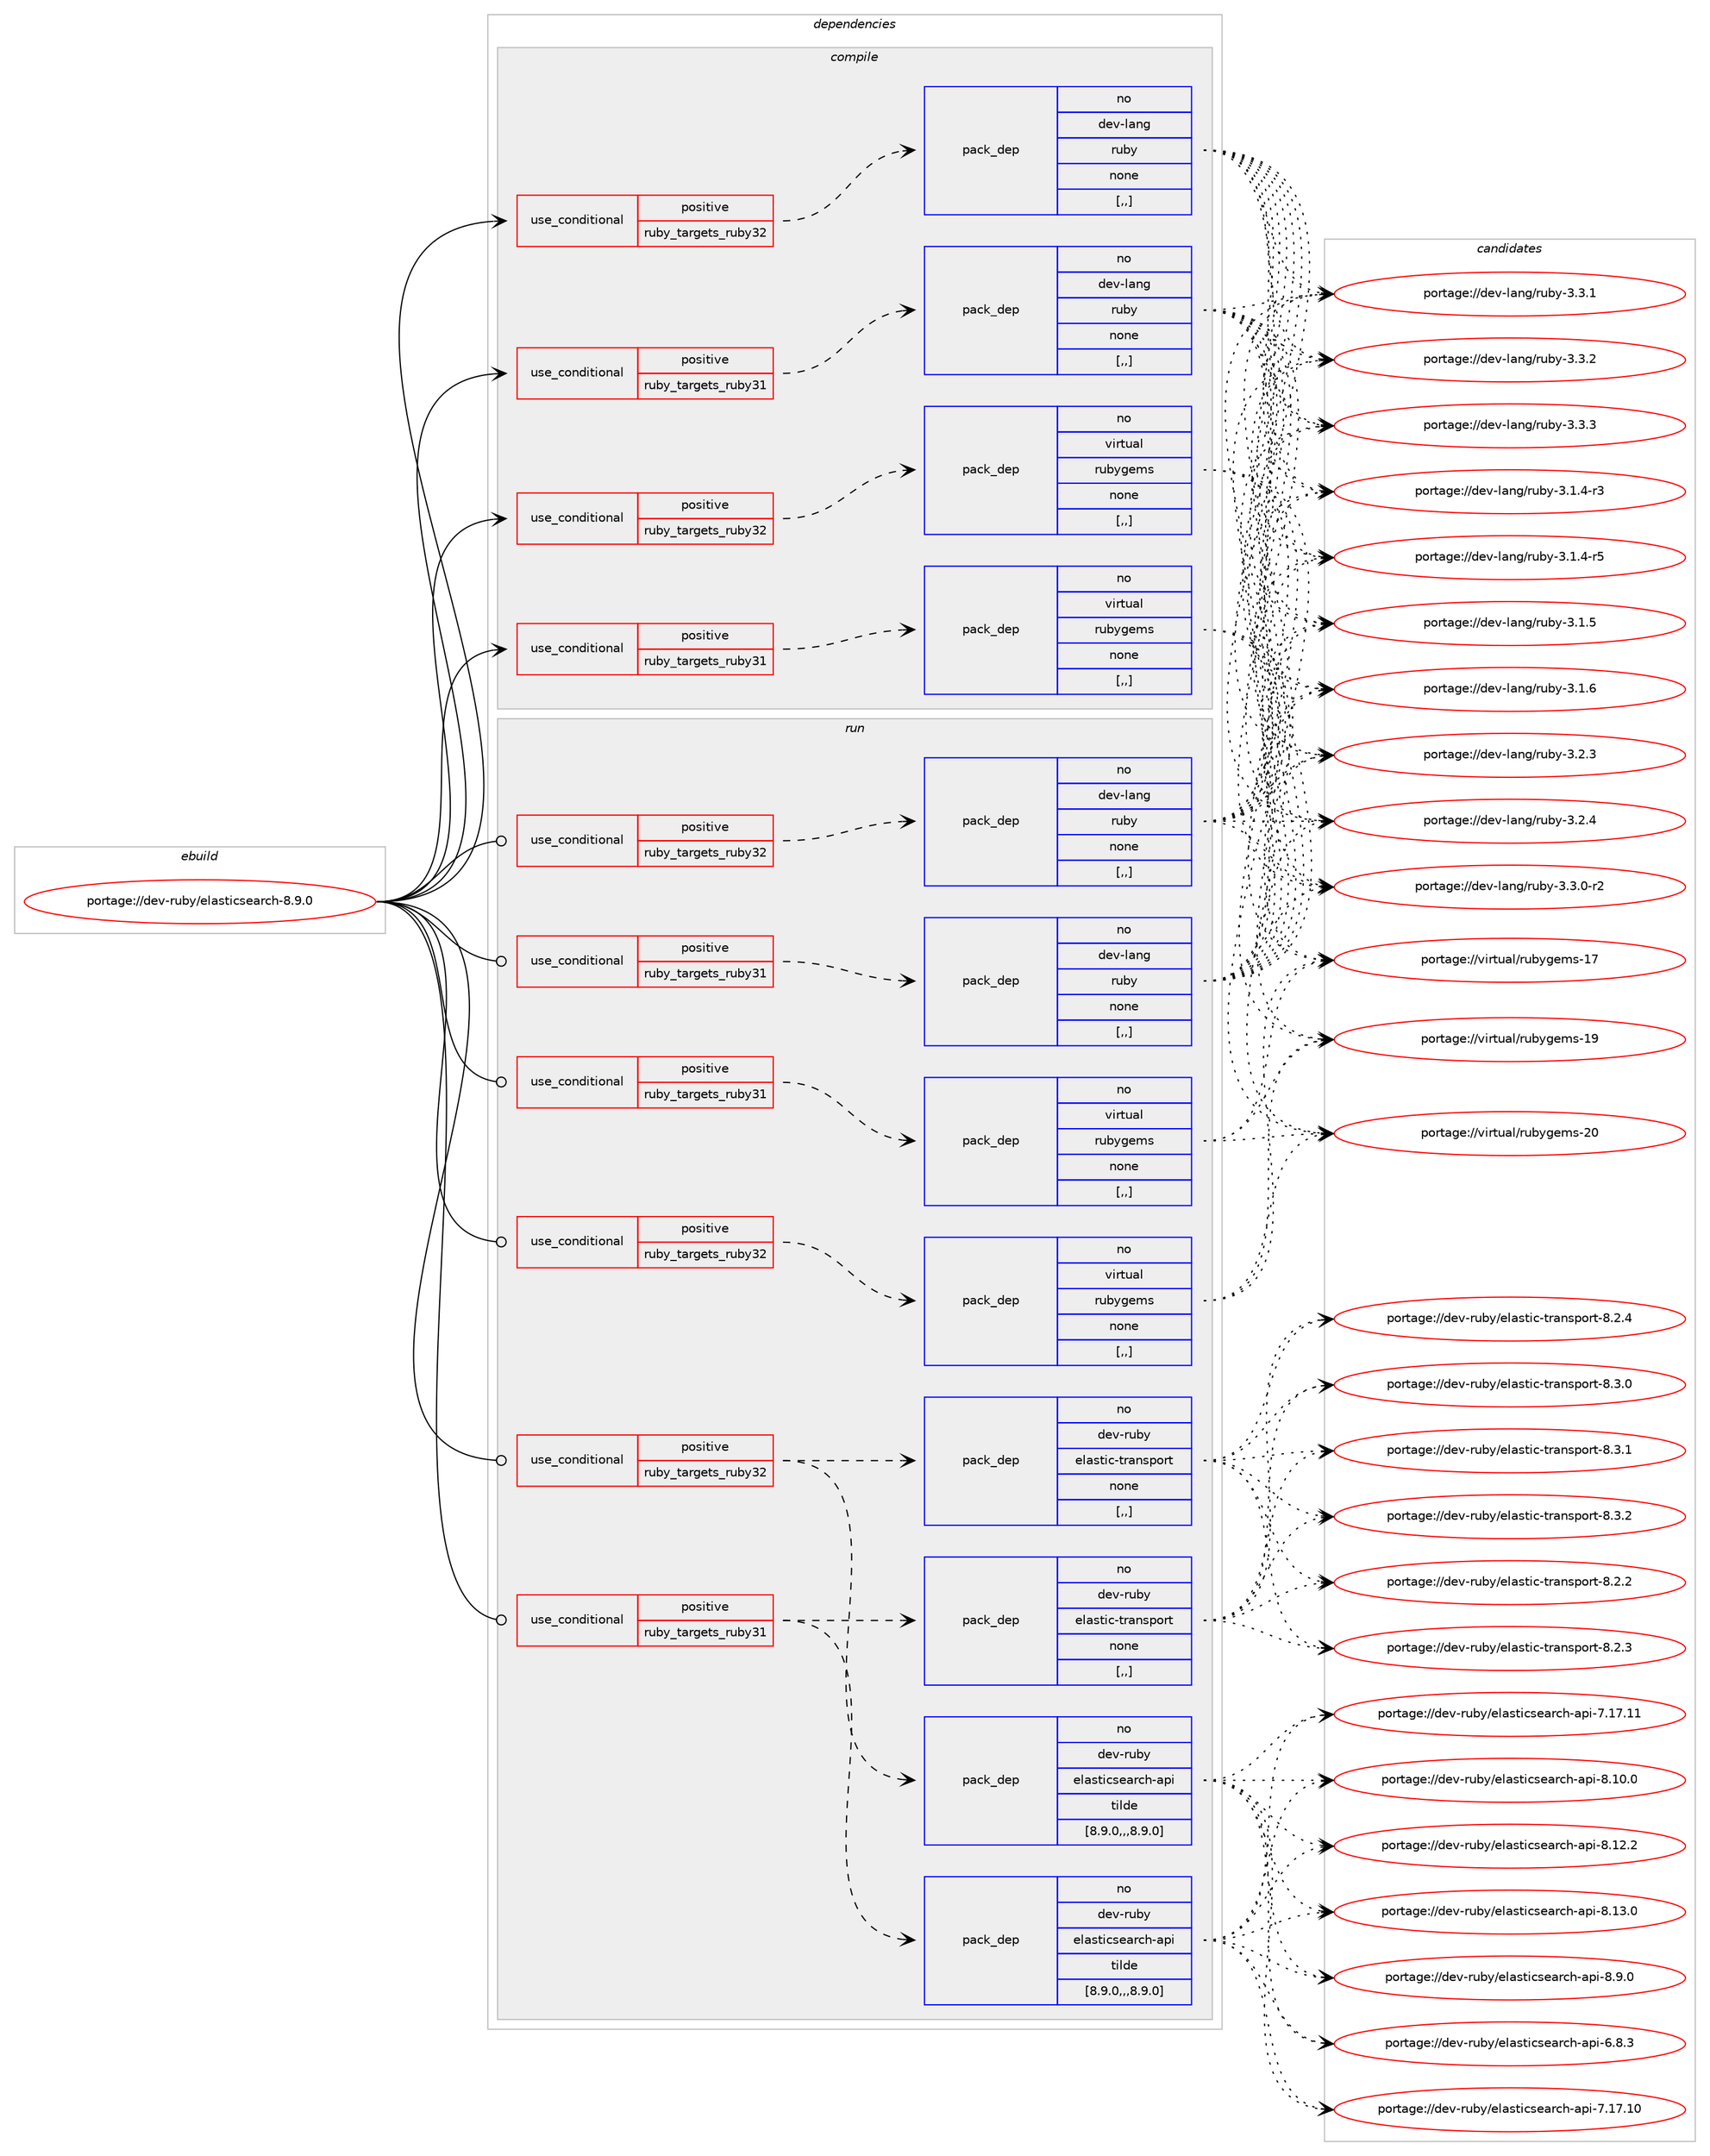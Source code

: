digraph prolog {

# *************
# Graph options
# *************

newrank=true;
concentrate=true;
compound=true;
graph [rankdir=LR,fontname=Helvetica,fontsize=10,ranksep=1.5];#, ranksep=2.5, nodesep=0.2];
edge  [arrowhead=vee];
node  [fontname=Helvetica,fontsize=10];

# **********
# The ebuild
# **********

subgraph cluster_leftcol {
color=gray;
rank=same;
label=<<i>ebuild</i>>;
id [label="portage://dev-ruby/elasticsearch-8.9.0", color=red, width=4, href="../dev-ruby/elasticsearch-8.9.0.svg"];
}

# ****************
# The dependencies
# ****************

subgraph cluster_midcol {
color=gray;
label=<<i>dependencies</i>>;
subgraph cluster_compile {
fillcolor="#eeeeee";
style=filled;
label=<<i>compile</i>>;
subgraph cond45880 {
dependency178552 [label=<<TABLE BORDER="0" CELLBORDER="1" CELLSPACING="0" CELLPADDING="4"><TR><TD ROWSPAN="3" CELLPADDING="10">use_conditional</TD></TR><TR><TD>positive</TD></TR><TR><TD>ruby_targets_ruby31</TD></TR></TABLE>>, shape=none, color=red];
subgraph pack131395 {
dependency178553 [label=<<TABLE BORDER="0" CELLBORDER="1" CELLSPACING="0" CELLPADDING="4" WIDTH="220"><TR><TD ROWSPAN="6" CELLPADDING="30">pack_dep</TD></TR><TR><TD WIDTH="110">no</TD></TR><TR><TD>dev-lang</TD></TR><TR><TD>ruby</TD></TR><TR><TD>none</TD></TR><TR><TD>[,,]</TD></TR></TABLE>>, shape=none, color=blue];
}
dependency178552:e -> dependency178553:w [weight=20,style="dashed",arrowhead="vee"];
}
id:e -> dependency178552:w [weight=20,style="solid",arrowhead="vee"];
subgraph cond45881 {
dependency178554 [label=<<TABLE BORDER="0" CELLBORDER="1" CELLSPACING="0" CELLPADDING="4"><TR><TD ROWSPAN="3" CELLPADDING="10">use_conditional</TD></TR><TR><TD>positive</TD></TR><TR><TD>ruby_targets_ruby31</TD></TR></TABLE>>, shape=none, color=red];
subgraph pack131396 {
dependency178555 [label=<<TABLE BORDER="0" CELLBORDER="1" CELLSPACING="0" CELLPADDING="4" WIDTH="220"><TR><TD ROWSPAN="6" CELLPADDING="30">pack_dep</TD></TR><TR><TD WIDTH="110">no</TD></TR><TR><TD>virtual</TD></TR><TR><TD>rubygems</TD></TR><TR><TD>none</TD></TR><TR><TD>[,,]</TD></TR></TABLE>>, shape=none, color=blue];
}
dependency178554:e -> dependency178555:w [weight=20,style="dashed",arrowhead="vee"];
}
id:e -> dependency178554:w [weight=20,style="solid",arrowhead="vee"];
subgraph cond45882 {
dependency178556 [label=<<TABLE BORDER="0" CELLBORDER="1" CELLSPACING="0" CELLPADDING="4"><TR><TD ROWSPAN="3" CELLPADDING="10">use_conditional</TD></TR><TR><TD>positive</TD></TR><TR><TD>ruby_targets_ruby32</TD></TR></TABLE>>, shape=none, color=red];
subgraph pack131397 {
dependency178557 [label=<<TABLE BORDER="0" CELLBORDER="1" CELLSPACING="0" CELLPADDING="4" WIDTH="220"><TR><TD ROWSPAN="6" CELLPADDING="30">pack_dep</TD></TR><TR><TD WIDTH="110">no</TD></TR><TR><TD>dev-lang</TD></TR><TR><TD>ruby</TD></TR><TR><TD>none</TD></TR><TR><TD>[,,]</TD></TR></TABLE>>, shape=none, color=blue];
}
dependency178556:e -> dependency178557:w [weight=20,style="dashed",arrowhead="vee"];
}
id:e -> dependency178556:w [weight=20,style="solid",arrowhead="vee"];
subgraph cond45883 {
dependency178558 [label=<<TABLE BORDER="0" CELLBORDER="1" CELLSPACING="0" CELLPADDING="4"><TR><TD ROWSPAN="3" CELLPADDING="10">use_conditional</TD></TR><TR><TD>positive</TD></TR><TR><TD>ruby_targets_ruby32</TD></TR></TABLE>>, shape=none, color=red];
subgraph pack131398 {
dependency178559 [label=<<TABLE BORDER="0" CELLBORDER="1" CELLSPACING="0" CELLPADDING="4" WIDTH="220"><TR><TD ROWSPAN="6" CELLPADDING="30">pack_dep</TD></TR><TR><TD WIDTH="110">no</TD></TR><TR><TD>virtual</TD></TR><TR><TD>rubygems</TD></TR><TR><TD>none</TD></TR><TR><TD>[,,]</TD></TR></TABLE>>, shape=none, color=blue];
}
dependency178558:e -> dependency178559:w [weight=20,style="dashed",arrowhead="vee"];
}
id:e -> dependency178558:w [weight=20,style="solid",arrowhead="vee"];
}
subgraph cluster_compileandrun {
fillcolor="#eeeeee";
style=filled;
label=<<i>compile and run</i>>;
}
subgraph cluster_run {
fillcolor="#eeeeee";
style=filled;
label=<<i>run</i>>;
subgraph cond45884 {
dependency178560 [label=<<TABLE BORDER="0" CELLBORDER="1" CELLSPACING="0" CELLPADDING="4"><TR><TD ROWSPAN="3" CELLPADDING="10">use_conditional</TD></TR><TR><TD>positive</TD></TR><TR><TD>ruby_targets_ruby31</TD></TR></TABLE>>, shape=none, color=red];
subgraph pack131399 {
dependency178561 [label=<<TABLE BORDER="0" CELLBORDER="1" CELLSPACING="0" CELLPADDING="4" WIDTH="220"><TR><TD ROWSPAN="6" CELLPADDING="30">pack_dep</TD></TR><TR><TD WIDTH="110">no</TD></TR><TR><TD>dev-lang</TD></TR><TR><TD>ruby</TD></TR><TR><TD>none</TD></TR><TR><TD>[,,]</TD></TR></TABLE>>, shape=none, color=blue];
}
dependency178560:e -> dependency178561:w [weight=20,style="dashed",arrowhead="vee"];
}
id:e -> dependency178560:w [weight=20,style="solid",arrowhead="odot"];
subgraph cond45885 {
dependency178562 [label=<<TABLE BORDER="0" CELLBORDER="1" CELLSPACING="0" CELLPADDING="4"><TR><TD ROWSPAN="3" CELLPADDING="10">use_conditional</TD></TR><TR><TD>positive</TD></TR><TR><TD>ruby_targets_ruby31</TD></TR></TABLE>>, shape=none, color=red];
subgraph pack131400 {
dependency178563 [label=<<TABLE BORDER="0" CELLBORDER="1" CELLSPACING="0" CELLPADDING="4" WIDTH="220"><TR><TD ROWSPAN="6" CELLPADDING="30">pack_dep</TD></TR><TR><TD WIDTH="110">no</TD></TR><TR><TD>dev-ruby</TD></TR><TR><TD>elasticsearch-api</TD></TR><TR><TD>tilde</TD></TR><TR><TD>[8.9.0,,,8.9.0]</TD></TR></TABLE>>, shape=none, color=blue];
}
dependency178562:e -> dependency178563:w [weight=20,style="dashed",arrowhead="vee"];
subgraph pack131401 {
dependency178564 [label=<<TABLE BORDER="0" CELLBORDER="1" CELLSPACING="0" CELLPADDING="4" WIDTH="220"><TR><TD ROWSPAN="6" CELLPADDING="30">pack_dep</TD></TR><TR><TD WIDTH="110">no</TD></TR><TR><TD>dev-ruby</TD></TR><TR><TD>elastic-transport</TD></TR><TR><TD>none</TD></TR><TR><TD>[,,]</TD></TR></TABLE>>, shape=none, color=blue];
}
dependency178562:e -> dependency178564:w [weight=20,style="dashed",arrowhead="vee"];
}
id:e -> dependency178562:w [weight=20,style="solid",arrowhead="odot"];
subgraph cond45886 {
dependency178565 [label=<<TABLE BORDER="0" CELLBORDER="1" CELLSPACING="0" CELLPADDING="4"><TR><TD ROWSPAN="3" CELLPADDING="10">use_conditional</TD></TR><TR><TD>positive</TD></TR><TR><TD>ruby_targets_ruby31</TD></TR></TABLE>>, shape=none, color=red];
subgraph pack131402 {
dependency178566 [label=<<TABLE BORDER="0" CELLBORDER="1" CELLSPACING="0" CELLPADDING="4" WIDTH="220"><TR><TD ROWSPAN="6" CELLPADDING="30">pack_dep</TD></TR><TR><TD WIDTH="110">no</TD></TR><TR><TD>virtual</TD></TR><TR><TD>rubygems</TD></TR><TR><TD>none</TD></TR><TR><TD>[,,]</TD></TR></TABLE>>, shape=none, color=blue];
}
dependency178565:e -> dependency178566:w [weight=20,style="dashed",arrowhead="vee"];
}
id:e -> dependency178565:w [weight=20,style="solid",arrowhead="odot"];
subgraph cond45887 {
dependency178567 [label=<<TABLE BORDER="0" CELLBORDER="1" CELLSPACING="0" CELLPADDING="4"><TR><TD ROWSPAN="3" CELLPADDING="10">use_conditional</TD></TR><TR><TD>positive</TD></TR><TR><TD>ruby_targets_ruby32</TD></TR></TABLE>>, shape=none, color=red];
subgraph pack131403 {
dependency178568 [label=<<TABLE BORDER="0" CELLBORDER="1" CELLSPACING="0" CELLPADDING="4" WIDTH="220"><TR><TD ROWSPAN="6" CELLPADDING="30">pack_dep</TD></TR><TR><TD WIDTH="110">no</TD></TR><TR><TD>dev-lang</TD></TR><TR><TD>ruby</TD></TR><TR><TD>none</TD></TR><TR><TD>[,,]</TD></TR></TABLE>>, shape=none, color=blue];
}
dependency178567:e -> dependency178568:w [weight=20,style="dashed",arrowhead="vee"];
}
id:e -> dependency178567:w [weight=20,style="solid",arrowhead="odot"];
subgraph cond45888 {
dependency178569 [label=<<TABLE BORDER="0" CELLBORDER="1" CELLSPACING="0" CELLPADDING="4"><TR><TD ROWSPAN="3" CELLPADDING="10">use_conditional</TD></TR><TR><TD>positive</TD></TR><TR><TD>ruby_targets_ruby32</TD></TR></TABLE>>, shape=none, color=red];
subgraph pack131404 {
dependency178570 [label=<<TABLE BORDER="0" CELLBORDER="1" CELLSPACING="0" CELLPADDING="4" WIDTH="220"><TR><TD ROWSPAN="6" CELLPADDING="30">pack_dep</TD></TR><TR><TD WIDTH="110">no</TD></TR><TR><TD>dev-ruby</TD></TR><TR><TD>elasticsearch-api</TD></TR><TR><TD>tilde</TD></TR><TR><TD>[8.9.0,,,8.9.0]</TD></TR></TABLE>>, shape=none, color=blue];
}
dependency178569:e -> dependency178570:w [weight=20,style="dashed",arrowhead="vee"];
subgraph pack131405 {
dependency178571 [label=<<TABLE BORDER="0" CELLBORDER="1" CELLSPACING="0" CELLPADDING="4" WIDTH="220"><TR><TD ROWSPAN="6" CELLPADDING="30">pack_dep</TD></TR><TR><TD WIDTH="110">no</TD></TR><TR><TD>dev-ruby</TD></TR><TR><TD>elastic-transport</TD></TR><TR><TD>none</TD></TR><TR><TD>[,,]</TD></TR></TABLE>>, shape=none, color=blue];
}
dependency178569:e -> dependency178571:w [weight=20,style="dashed",arrowhead="vee"];
}
id:e -> dependency178569:w [weight=20,style="solid",arrowhead="odot"];
subgraph cond45889 {
dependency178572 [label=<<TABLE BORDER="0" CELLBORDER="1" CELLSPACING="0" CELLPADDING="4"><TR><TD ROWSPAN="3" CELLPADDING="10">use_conditional</TD></TR><TR><TD>positive</TD></TR><TR><TD>ruby_targets_ruby32</TD></TR></TABLE>>, shape=none, color=red];
subgraph pack131406 {
dependency178573 [label=<<TABLE BORDER="0" CELLBORDER="1" CELLSPACING="0" CELLPADDING="4" WIDTH="220"><TR><TD ROWSPAN="6" CELLPADDING="30">pack_dep</TD></TR><TR><TD WIDTH="110">no</TD></TR><TR><TD>virtual</TD></TR><TR><TD>rubygems</TD></TR><TR><TD>none</TD></TR><TR><TD>[,,]</TD></TR></TABLE>>, shape=none, color=blue];
}
dependency178572:e -> dependency178573:w [weight=20,style="dashed",arrowhead="vee"];
}
id:e -> dependency178572:w [weight=20,style="solid",arrowhead="odot"];
}
}

# **************
# The candidates
# **************

subgraph cluster_choices {
rank=same;
color=gray;
label=<<i>candidates</i>>;

subgraph choice131395 {
color=black;
nodesep=1;
choice100101118451089711010347114117981214551464946524511451 [label="portage://dev-lang/ruby-3.1.4-r3", color=red, width=4,href="../dev-lang/ruby-3.1.4-r3.svg"];
choice100101118451089711010347114117981214551464946524511453 [label="portage://dev-lang/ruby-3.1.4-r5", color=red, width=4,href="../dev-lang/ruby-3.1.4-r5.svg"];
choice10010111845108971101034711411798121455146494653 [label="portage://dev-lang/ruby-3.1.5", color=red, width=4,href="../dev-lang/ruby-3.1.5.svg"];
choice10010111845108971101034711411798121455146494654 [label="portage://dev-lang/ruby-3.1.6", color=red, width=4,href="../dev-lang/ruby-3.1.6.svg"];
choice10010111845108971101034711411798121455146504651 [label="portage://dev-lang/ruby-3.2.3", color=red, width=4,href="../dev-lang/ruby-3.2.3.svg"];
choice10010111845108971101034711411798121455146504652 [label="portage://dev-lang/ruby-3.2.4", color=red, width=4,href="../dev-lang/ruby-3.2.4.svg"];
choice100101118451089711010347114117981214551465146484511450 [label="portage://dev-lang/ruby-3.3.0-r2", color=red, width=4,href="../dev-lang/ruby-3.3.0-r2.svg"];
choice10010111845108971101034711411798121455146514649 [label="portage://dev-lang/ruby-3.3.1", color=red, width=4,href="../dev-lang/ruby-3.3.1.svg"];
choice10010111845108971101034711411798121455146514650 [label="portage://dev-lang/ruby-3.3.2", color=red, width=4,href="../dev-lang/ruby-3.3.2.svg"];
choice10010111845108971101034711411798121455146514651 [label="portage://dev-lang/ruby-3.3.3", color=red, width=4,href="../dev-lang/ruby-3.3.3.svg"];
dependency178553:e -> choice100101118451089711010347114117981214551464946524511451:w [style=dotted,weight="100"];
dependency178553:e -> choice100101118451089711010347114117981214551464946524511453:w [style=dotted,weight="100"];
dependency178553:e -> choice10010111845108971101034711411798121455146494653:w [style=dotted,weight="100"];
dependency178553:e -> choice10010111845108971101034711411798121455146494654:w [style=dotted,weight="100"];
dependency178553:e -> choice10010111845108971101034711411798121455146504651:w [style=dotted,weight="100"];
dependency178553:e -> choice10010111845108971101034711411798121455146504652:w [style=dotted,weight="100"];
dependency178553:e -> choice100101118451089711010347114117981214551465146484511450:w [style=dotted,weight="100"];
dependency178553:e -> choice10010111845108971101034711411798121455146514649:w [style=dotted,weight="100"];
dependency178553:e -> choice10010111845108971101034711411798121455146514650:w [style=dotted,weight="100"];
dependency178553:e -> choice10010111845108971101034711411798121455146514651:w [style=dotted,weight="100"];
}
subgraph choice131396 {
color=black;
nodesep=1;
choice118105114116117971084711411798121103101109115454955 [label="portage://virtual/rubygems-17", color=red, width=4,href="../virtual/rubygems-17.svg"];
choice118105114116117971084711411798121103101109115454957 [label="portage://virtual/rubygems-19", color=red, width=4,href="../virtual/rubygems-19.svg"];
choice118105114116117971084711411798121103101109115455048 [label="portage://virtual/rubygems-20", color=red, width=4,href="../virtual/rubygems-20.svg"];
dependency178555:e -> choice118105114116117971084711411798121103101109115454955:w [style=dotted,weight="100"];
dependency178555:e -> choice118105114116117971084711411798121103101109115454957:w [style=dotted,weight="100"];
dependency178555:e -> choice118105114116117971084711411798121103101109115455048:w [style=dotted,weight="100"];
}
subgraph choice131397 {
color=black;
nodesep=1;
choice100101118451089711010347114117981214551464946524511451 [label="portage://dev-lang/ruby-3.1.4-r3", color=red, width=4,href="../dev-lang/ruby-3.1.4-r3.svg"];
choice100101118451089711010347114117981214551464946524511453 [label="portage://dev-lang/ruby-3.1.4-r5", color=red, width=4,href="../dev-lang/ruby-3.1.4-r5.svg"];
choice10010111845108971101034711411798121455146494653 [label="portage://dev-lang/ruby-3.1.5", color=red, width=4,href="../dev-lang/ruby-3.1.5.svg"];
choice10010111845108971101034711411798121455146494654 [label="portage://dev-lang/ruby-3.1.6", color=red, width=4,href="../dev-lang/ruby-3.1.6.svg"];
choice10010111845108971101034711411798121455146504651 [label="portage://dev-lang/ruby-3.2.3", color=red, width=4,href="../dev-lang/ruby-3.2.3.svg"];
choice10010111845108971101034711411798121455146504652 [label="portage://dev-lang/ruby-3.2.4", color=red, width=4,href="../dev-lang/ruby-3.2.4.svg"];
choice100101118451089711010347114117981214551465146484511450 [label="portage://dev-lang/ruby-3.3.0-r2", color=red, width=4,href="../dev-lang/ruby-3.3.0-r2.svg"];
choice10010111845108971101034711411798121455146514649 [label="portage://dev-lang/ruby-3.3.1", color=red, width=4,href="../dev-lang/ruby-3.3.1.svg"];
choice10010111845108971101034711411798121455146514650 [label="portage://dev-lang/ruby-3.3.2", color=red, width=4,href="../dev-lang/ruby-3.3.2.svg"];
choice10010111845108971101034711411798121455146514651 [label="portage://dev-lang/ruby-3.3.3", color=red, width=4,href="../dev-lang/ruby-3.3.3.svg"];
dependency178557:e -> choice100101118451089711010347114117981214551464946524511451:w [style=dotted,weight="100"];
dependency178557:e -> choice100101118451089711010347114117981214551464946524511453:w [style=dotted,weight="100"];
dependency178557:e -> choice10010111845108971101034711411798121455146494653:w [style=dotted,weight="100"];
dependency178557:e -> choice10010111845108971101034711411798121455146494654:w [style=dotted,weight="100"];
dependency178557:e -> choice10010111845108971101034711411798121455146504651:w [style=dotted,weight="100"];
dependency178557:e -> choice10010111845108971101034711411798121455146504652:w [style=dotted,weight="100"];
dependency178557:e -> choice100101118451089711010347114117981214551465146484511450:w [style=dotted,weight="100"];
dependency178557:e -> choice10010111845108971101034711411798121455146514649:w [style=dotted,weight="100"];
dependency178557:e -> choice10010111845108971101034711411798121455146514650:w [style=dotted,weight="100"];
dependency178557:e -> choice10010111845108971101034711411798121455146514651:w [style=dotted,weight="100"];
}
subgraph choice131398 {
color=black;
nodesep=1;
choice118105114116117971084711411798121103101109115454955 [label="portage://virtual/rubygems-17", color=red, width=4,href="../virtual/rubygems-17.svg"];
choice118105114116117971084711411798121103101109115454957 [label="portage://virtual/rubygems-19", color=red, width=4,href="../virtual/rubygems-19.svg"];
choice118105114116117971084711411798121103101109115455048 [label="portage://virtual/rubygems-20", color=red, width=4,href="../virtual/rubygems-20.svg"];
dependency178559:e -> choice118105114116117971084711411798121103101109115454955:w [style=dotted,weight="100"];
dependency178559:e -> choice118105114116117971084711411798121103101109115454957:w [style=dotted,weight="100"];
dependency178559:e -> choice118105114116117971084711411798121103101109115455048:w [style=dotted,weight="100"];
}
subgraph choice131399 {
color=black;
nodesep=1;
choice100101118451089711010347114117981214551464946524511451 [label="portage://dev-lang/ruby-3.1.4-r3", color=red, width=4,href="../dev-lang/ruby-3.1.4-r3.svg"];
choice100101118451089711010347114117981214551464946524511453 [label="portage://dev-lang/ruby-3.1.4-r5", color=red, width=4,href="../dev-lang/ruby-3.1.4-r5.svg"];
choice10010111845108971101034711411798121455146494653 [label="portage://dev-lang/ruby-3.1.5", color=red, width=4,href="../dev-lang/ruby-3.1.5.svg"];
choice10010111845108971101034711411798121455146494654 [label="portage://dev-lang/ruby-3.1.6", color=red, width=4,href="../dev-lang/ruby-3.1.6.svg"];
choice10010111845108971101034711411798121455146504651 [label="portage://dev-lang/ruby-3.2.3", color=red, width=4,href="../dev-lang/ruby-3.2.3.svg"];
choice10010111845108971101034711411798121455146504652 [label="portage://dev-lang/ruby-3.2.4", color=red, width=4,href="../dev-lang/ruby-3.2.4.svg"];
choice100101118451089711010347114117981214551465146484511450 [label="portage://dev-lang/ruby-3.3.0-r2", color=red, width=4,href="../dev-lang/ruby-3.3.0-r2.svg"];
choice10010111845108971101034711411798121455146514649 [label="portage://dev-lang/ruby-3.3.1", color=red, width=4,href="../dev-lang/ruby-3.3.1.svg"];
choice10010111845108971101034711411798121455146514650 [label="portage://dev-lang/ruby-3.3.2", color=red, width=4,href="../dev-lang/ruby-3.3.2.svg"];
choice10010111845108971101034711411798121455146514651 [label="portage://dev-lang/ruby-3.3.3", color=red, width=4,href="../dev-lang/ruby-3.3.3.svg"];
dependency178561:e -> choice100101118451089711010347114117981214551464946524511451:w [style=dotted,weight="100"];
dependency178561:e -> choice100101118451089711010347114117981214551464946524511453:w [style=dotted,weight="100"];
dependency178561:e -> choice10010111845108971101034711411798121455146494653:w [style=dotted,weight="100"];
dependency178561:e -> choice10010111845108971101034711411798121455146494654:w [style=dotted,weight="100"];
dependency178561:e -> choice10010111845108971101034711411798121455146504651:w [style=dotted,weight="100"];
dependency178561:e -> choice10010111845108971101034711411798121455146504652:w [style=dotted,weight="100"];
dependency178561:e -> choice100101118451089711010347114117981214551465146484511450:w [style=dotted,weight="100"];
dependency178561:e -> choice10010111845108971101034711411798121455146514649:w [style=dotted,weight="100"];
dependency178561:e -> choice10010111845108971101034711411798121455146514650:w [style=dotted,weight="100"];
dependency178561:e -> choice10010111845108971101034711411798121455146514651:w [style=dotted,weight="100"];
}
subgraph choice131400 {
color=black;
nodesep=1;
choice100101118451141179812147101108971151161059911510197114991044597112105455446564651 [label="portage://dev-ruby/elasticsearch-api-6.8.3", color=red, width=4,href="../dev-ruby/elasticsearch-api-6.8.3.svg"];
choice1001011184511411798121471011089711511610599115101971149910445971121054555464955464948 [label="portage://dev-ruby/elasticsearch-api-7.17.10", color=red, width=4,href="../dev-ruby/elasticsearch-api-7.17.10.svg"];
choice1001011184511411798121471011089711511610599115101971149910445971121054555464955464949 [label="portage://dev-ruby/elasticsearch-api-7.17.11", color=red, width=4,href="../dev-ruby/elasticsearch-api-7.17.11.svg"];
choice10010111845114117981214710110897115116105991151019711499104459711210545564649484648 [label="portage://dev-ruby/elasticsearch-api-8.10.0", color=red, width=4,href="../dev-ruby/elasticsearch-api-8.10.0.svg"];
choice10010111845114117981214710110897115116105991151019711499104459711210545564649504650 [label="portage://dev-ruby/elasticsearch-api-8.12.2", color=red, width=4,href="../dev-ruby/elasticsearch-api-8.12.2.svg"];
choice10010111845114117981214710110897115116105991151019711499104459711210545564649514648 [label="portage://dev-ruby/elasticsearch-api-8.13.0", color=red, width=4,href="../dev-ruby/elasticsearch-api-8.13.0.svg"];
choice100101118451141179812147101108971151161059911510197114991044597112105455646574648 [label="portage://dev-ruby/elasticsearch-api-8.9.0", color=red, width=4,href="../dev-ruby/elasticsearch-api-8.9.0.svg"];
dependency178563:e -> choice100101118451141179812147101108971151161059911510197114991044597112105455446564651:w [style=dotted,weight="100"];
dependency178563:e -> choice1001011184511411798121471011089711511610599115101971149910445971121054555464955464948:w [style=dotted,weight="100"];
dependency178563:e -> choice1001011184511411798121471011089711511610599115101971149910445971121054555464955464949:w [style=dotted,weight="100"];
dependency178563:e -> choice10010111845114117981214710110897115116105991151019711499104459711210545564649484648:w [style=dotted,weight="100"];
dependency178563:e -> choice10010111845114117981214710110897115116105991151019711499104459711210545564649504650:w [style=dotted,weight="100"];
dependency178563:e -> choice10010111845114117981214710110897115116105991151019711499104459711210545564649514648:w [style=dotted,weight="100"];
dependency178563:e -> choice100101118451141179812147101108971151161059911510197114991044597112105455646574648:w [style=dotted,weight="100"];
}
subgraph choice131401 {
color=black;
nodesep=1;
choice10010111845114117981214710110897115116105994511611497110115112111114116455646504650 [label="portage://dev-ruby/elastic-transport-8.2.2", color=red, width=4,href="../dev-ruby/elastic-transport-8.2.2.svg"];
choice10010111845114117981214710110897115116105994511611497110115112111114116455646504651 [label="portage://dev-ruby/elastic-transport-8.2.3", color=red, width=4,href="../dev-ruby/elastic-transport-8.2.3.svg"];
choice10010111845114117981214710110897115116105994511611497110115112111114116455646504652 [label="portage://dev-ruby/elastic-transport-8.2.4", color=red, width=4,href="../dev-ruby/elastic-transport-8.2.4.svg"];
choice10010111845114117981214710110897115116105994511611497110115112111114116455646514648 [label="portage://dev-ruby/elastic-transport-8.3.0", color=red, width=4,href="../dev-ruby/elastic-transport-8.3.0.svg"];
choice10010111845114117981214710110897115116105994511611497110115112111114116455646514649 [label="portage://dev-ruby/elastic-transport-8.3.1", color=red, width=4,href="../dev-ruby/elastic-transport-8.3.1.svg"];
choice10010111845114117981214710110897115116105994511611497110115112111114116455646514650 [label="portage://dev-ruby/elastic-transport-8.3.2", color=red, width=4,href="../dev-ruby/elastic-transport-8.3.2.svg"];
dependency178564:e -> choice10010111845114117981214710110897115116105994511611497110115112111114116455646504650:w [style=dotted,weight="100"];
dependency178564:e -> choice10010111845114117981214710110897115116105994511611497110115112111114116455646504651:w [style=dotted,weight="100"];
dependency178564:e -> choice10010111845114117981214710110897115116105994511611497110115112111114116455646504652:w [style=dotted,weight="100"];
dependency178564:e -> choice10010111845114117981214710110897115116105994511611497110115112111114116455646514648:w [style=dotted,weight="100"];
dependency178564:e -> choice10010111845114117981214710110897115116105994511611497110115112111114116455646514649:w [style=dotted,weight="100"];
dependency178564:e -> choice10010111845114117981214710110897115116105994511611497110115112111114116455646514650:w [style=dotted,weight="100"];
}
subgraph choice131402 {
color=black;
nodesep=1;
choice118105114116117971084711411798121103101109115454955 [label="portage://virtual/rubygems-17", color=red, width=4,href="../virtual/rubygems-17.svg"];
choice118105114116117971084711411798121103101109115454957 [label="portage://virtual/rubygems-19", color=red, width=4,href="../virtual/rubygems-19.svg"];
choice118105114116117971084711411798121103101109115455048 [label="portage://virtual/rubygems-20", color=red, width=4,href="../virtual/rubygems-20.svg"];
dependency178566:e -> choice118105114116117971084711411798121103101109115454955:w [style=dotted,weight="100"];
dependency178566:e -> choice118105114116117971084711411798121103101109115454957:w [style=dotted,weight="100"];
dependency178566:e -> choice118105114116117971084711411798121103101109115455048:w [style=dotted,weight="100"];
}
subgraph choice131403 {
color=black;
nodesep=1;
choice100101118451089711010347114117981214551464946524511451 [label="portage://dev-lang/ruby-3.1.4-r3", color=red, width=4,href="../dev-lang/ruby-3.1.4-r3.svg"];
choice100101118451089711010347114117981214551464946524511453 [label="portage://dev-lang/ruby-3.1.4-r5", color=red, width=4,href="../dev-lang/ruby-3.1.4-r5.svg"];
choice10010111845108971101034711411798121455146494653 [label="portage://dev-lang/ruby-3.1.5", color=red, width=4,href="../dev-lang/ruby-3.1.5.svg"];
choice10010111845108971101034711411798121455146494654 [label="portage://dev-lang/ruby-3.1.6", color=red, width=4,href="../dev-lang/ruby-3.1.6.svg"];
choice10010111845108971101034711411798121455146504651 [label="portage://dev-lang/ruby-3.2.3", color=red, width=4,href="../dev-lang/ruby-3.2.3.svg"];
choice10010111845108971101034711411798121455146504652 [label="portage://dev-lang/ruby-3.2.4", color=red, width=4,href="../dev-lang/ruby-3.2.4.svg"];
choice100101118451089711010347114117981214551465146484511450 [label="portage://dev-lang/ruby-3.3.0-r2", color=red, width=4,href="../dev-lang/ruby-3.3.0-r2.svg"];
choice10010111845108971101034711411798121455146514649 [label="portage://dev-lang/ruby-3.3.1", color=red, width=4,href="../dev-lang/ruby-3.3.1.svg"];
choice10010111845108971101034711411798121455146514650 [label="portage://dev-lang/ruby-3.3.2", color=red, width=4,href="../dev-lang/ruby-3.3.2.svg"];
choice10010111845108971101034711411798121455146514651 [label="portage://dev-lang/ruby-3.3.3", color=red, width=4,href="../dev-lang/ruby-3.3.3.svg"];
dependency178568:e -> choice100101118451089711010347114117981214551464946524511451:w [style=dotted,weight="100"];
dependency178568:e -> choice100101118451089711010347114117981214551464946524511453:w [style=dotted,weight="100"];
dependency178568:e -> choice10010111845108971101034711411798121455146494653:w [style=dotted,weight="100"];
dependency178568:e -> choice10010111845108971101034711411798121455146494654:w [style=dotted,weight="100"];
dependency178568:e -> choice10010111845108971101034711411798121455146504651:w [style=dotted,weight="100"];
dependency178568:e -> choice10010111845108971101034711411798121455146504652:w [style=dotted,weight="100"];
dependency178568:e -> choice100101118451089711010347114117981214551465146484511450:w [style=dotted,weight="100"];
dependency178568:e -> choice10010111845108971101034711411798121455146514649:w [style=dotted,weight="100"];
dependency178568:e -> choice10010111845108971101034711411798121455146514650:w [style=dotted,weight="100"];
dependency178568:e -> choice10010111845108971101034711411798121455146514651:w [style=dotted,weight="100"];
}
subgraph choice131404 {
color=black;
nodesep=1;
choice100101118451141179812147101108971151161059911510197114991044597112105455446564651 [label="portage://dev-ruby/elasticsearch-api-6.8.3", color=red, width=4,href="../dev-ruby/elasticsearch-api-6.8.3.svg"];
choice1001011184511411798121471011089711511610599115101971149910445971121054555464955464948 [label="portage://dev-ruby/elasticsearch-api-7.17.10", color=red, width=4,href="../dev-ruby/elasticsearch-api-7.17.10.svg"];
choice1001011184511411798121471011089711511610599115101971149910445971121054555464955464949 [label="portage://dev-ruby/elasticsearch-api-7.17.11", color=red, width=4,href="../dev-ruby/elasticsearch-api-7.17.11.svg"];
choice10010111845114117981214710110897115116105991151019711499104459711210545564649484648 [label="portage://dev-ruby/elasticsearch-api-8.10.0", color=red, width=4,href="../dev-ruby/elasticsearch-api-8.10.0.svg"];
choice10010111845114117981214710110897115116105991151019711499104459711210545564649504650 [label="portage://dev-ruby/elasticsearch-api-8.12.2", color=red, width=4,href="../dev-ruby/elasticsearch-api-8.12.2.svg"];
choice10010111845114117981214710110897115116105991151019711499104459711210545564649514648 [label="portage://dev-ruby/elasticsearch-api-8.13.0", color=red, width=4,href="../dev-ruby/elasticsearch-api-8.13.0.svg"];
choice100101118451141179812147101108971151161059911510197114991044597112105455646574648 [label="portage://dev-ruby/elasticsearch-api-8.9.0", color=red, width=4,href="../dev-ruby/elasticsearch-api-8.9.0.svg"];
dependency178570:e -> choice100101118451141179812147101108971151161059911510197114991044597112105455446564651:w [style=dotted,weight="100"];
dependency178570:e -> choice1001011184511411798121471011089711511610599115101971149910445971121054555464955464948:w [style=dotted,weight="100"];
dependency178570:e -> choice1001011184511411798121471011089711511610599115101971149910445971121054555464955464949:w [style=dotted,weight="100"];
dependency178570:e -> choice10010111845114117981214710110897115116105991151019711499104459711210545564649484648:w [style=dotted,weight="100"];
dependency178570:e -> choice10010111845114117981214710110897115116105991151019711499104459711210545564649504650:w [style=dotted,weight="100"];
dependency178570:e -> choice10010111845114117981214710110897115116105991151019711499104459711210545564649514648:w [style=dotted,weight="100"];
dependency178570:e -> choice100101118451141179812147101108971151161059911510197114991044597112105455646574648:w [style=dotted,weight="100"];
}
subgraph choice131405 {
color=black;
nodesep=1;
choice10010111845114117981214710110897115116105994511611497110115112111114116455646504650 [label="portage://dev-ruby/elastic-transport-8.2.2", color=red, width=4,href="../dev-ruby/elastic-transport-8.2.2.svg"];
choice10010111845114117981214710110897115116105994511611497110115112111114116455646504651 [label="portage://dev-ruby/elastic-transport-8.2.3", color=red, width=4,href="../dev-ruby/elastic-transport-8.2.3.svg"];
choice10010111845114117981214710110897115116105994511611497110115112111114116455646504652 [label="portage://dev-ruby/elastic-transport-8.2.4", color=red, width=4,href="../dev-ruby/elastic-transport-8.2.4.svg"];
choice10010111845114117981214710110897115116105994511611497110115112111114116455646514648 [label="portage://dev-ruby/elastic-transport-8.3.0", color=red, width=4,href="../dev-ruby/elastic-transport-8.3.0.svg"];
choice10010111845114117981214710110897115116105994511611497110115112111114116455646514649 [label="portage://dev-ruby/elastic-transport-8.3.1", color=red, width=4,href="../dev-ruby/elastic-transport-8.3.1.svg"];
choice10010111845114117981214710110897115116105994511611497110115112111114116455646514650 [label="portage://dev-ruby/elastic-transport-8.3.2", color=red, width=4,href="../dev-ruby/elastic-transport-8.3.2.svg"];
dependency178571:e -> choice10010111845114117981214710110897115116105994511611497110115112111114116455646504650:w [style=dotted,weight="100"];
dependency178571:e -> choice10010111845114117981214710110897115116105994511611497110115112111114116455646504651:w [style=dotted,weight="100"];
dependency178571:e -> choice10010111845114117981214710110897115116105994511611497110115112111114116455646504652:w [style=dotted,weight="100"];
dependency178571:e -> choice10010111845114117981214710110897115116105994511611497110115112111114116455646514648:w [style=dotted,weight="100"];
dependency178571:e -> choice10010111845114117981214710110897115116105994511611497110115112111114116455646514649:w [style=dotted,weight="100"];
dependency178571:e -> choice10010111845114117981214710110897115116105994511611497110115112111114116455646514650:w [style=dotted,weight="100"];
}
subgraph choice131406 {
color=black;
nodesep=1;
choice118105114116117971084711411798121103101109115454955 [label="portage://virtual/rubygems-17", color=red, width=4,href="../virtual/rubygems-17.svg"];
choice118105114116117971084711411798121103101109115454957 [label="portage://virtual/rubygems-19", color=red, width=4,href="../virtual/rubygems-19.svg"];
choice118105114116117971084711411798121103101109115455048 [label="portage://virtual/rubygems-20", color=red, width=4,href="../virtual/rubygems-20.svg"];
dependency178573:e -> choice118105114116117971084711411798121103101109115454955:w [style=dotted,weight="100"];
dependency178573:e -> choice118105114116117971084711411798121103101109115454957:w [style=dotted,weight="100"];
dependency178573:e -> choice118105114116117971084711411798121103101109115455048:w [style=dotted,weight="100"];
}
}

}

